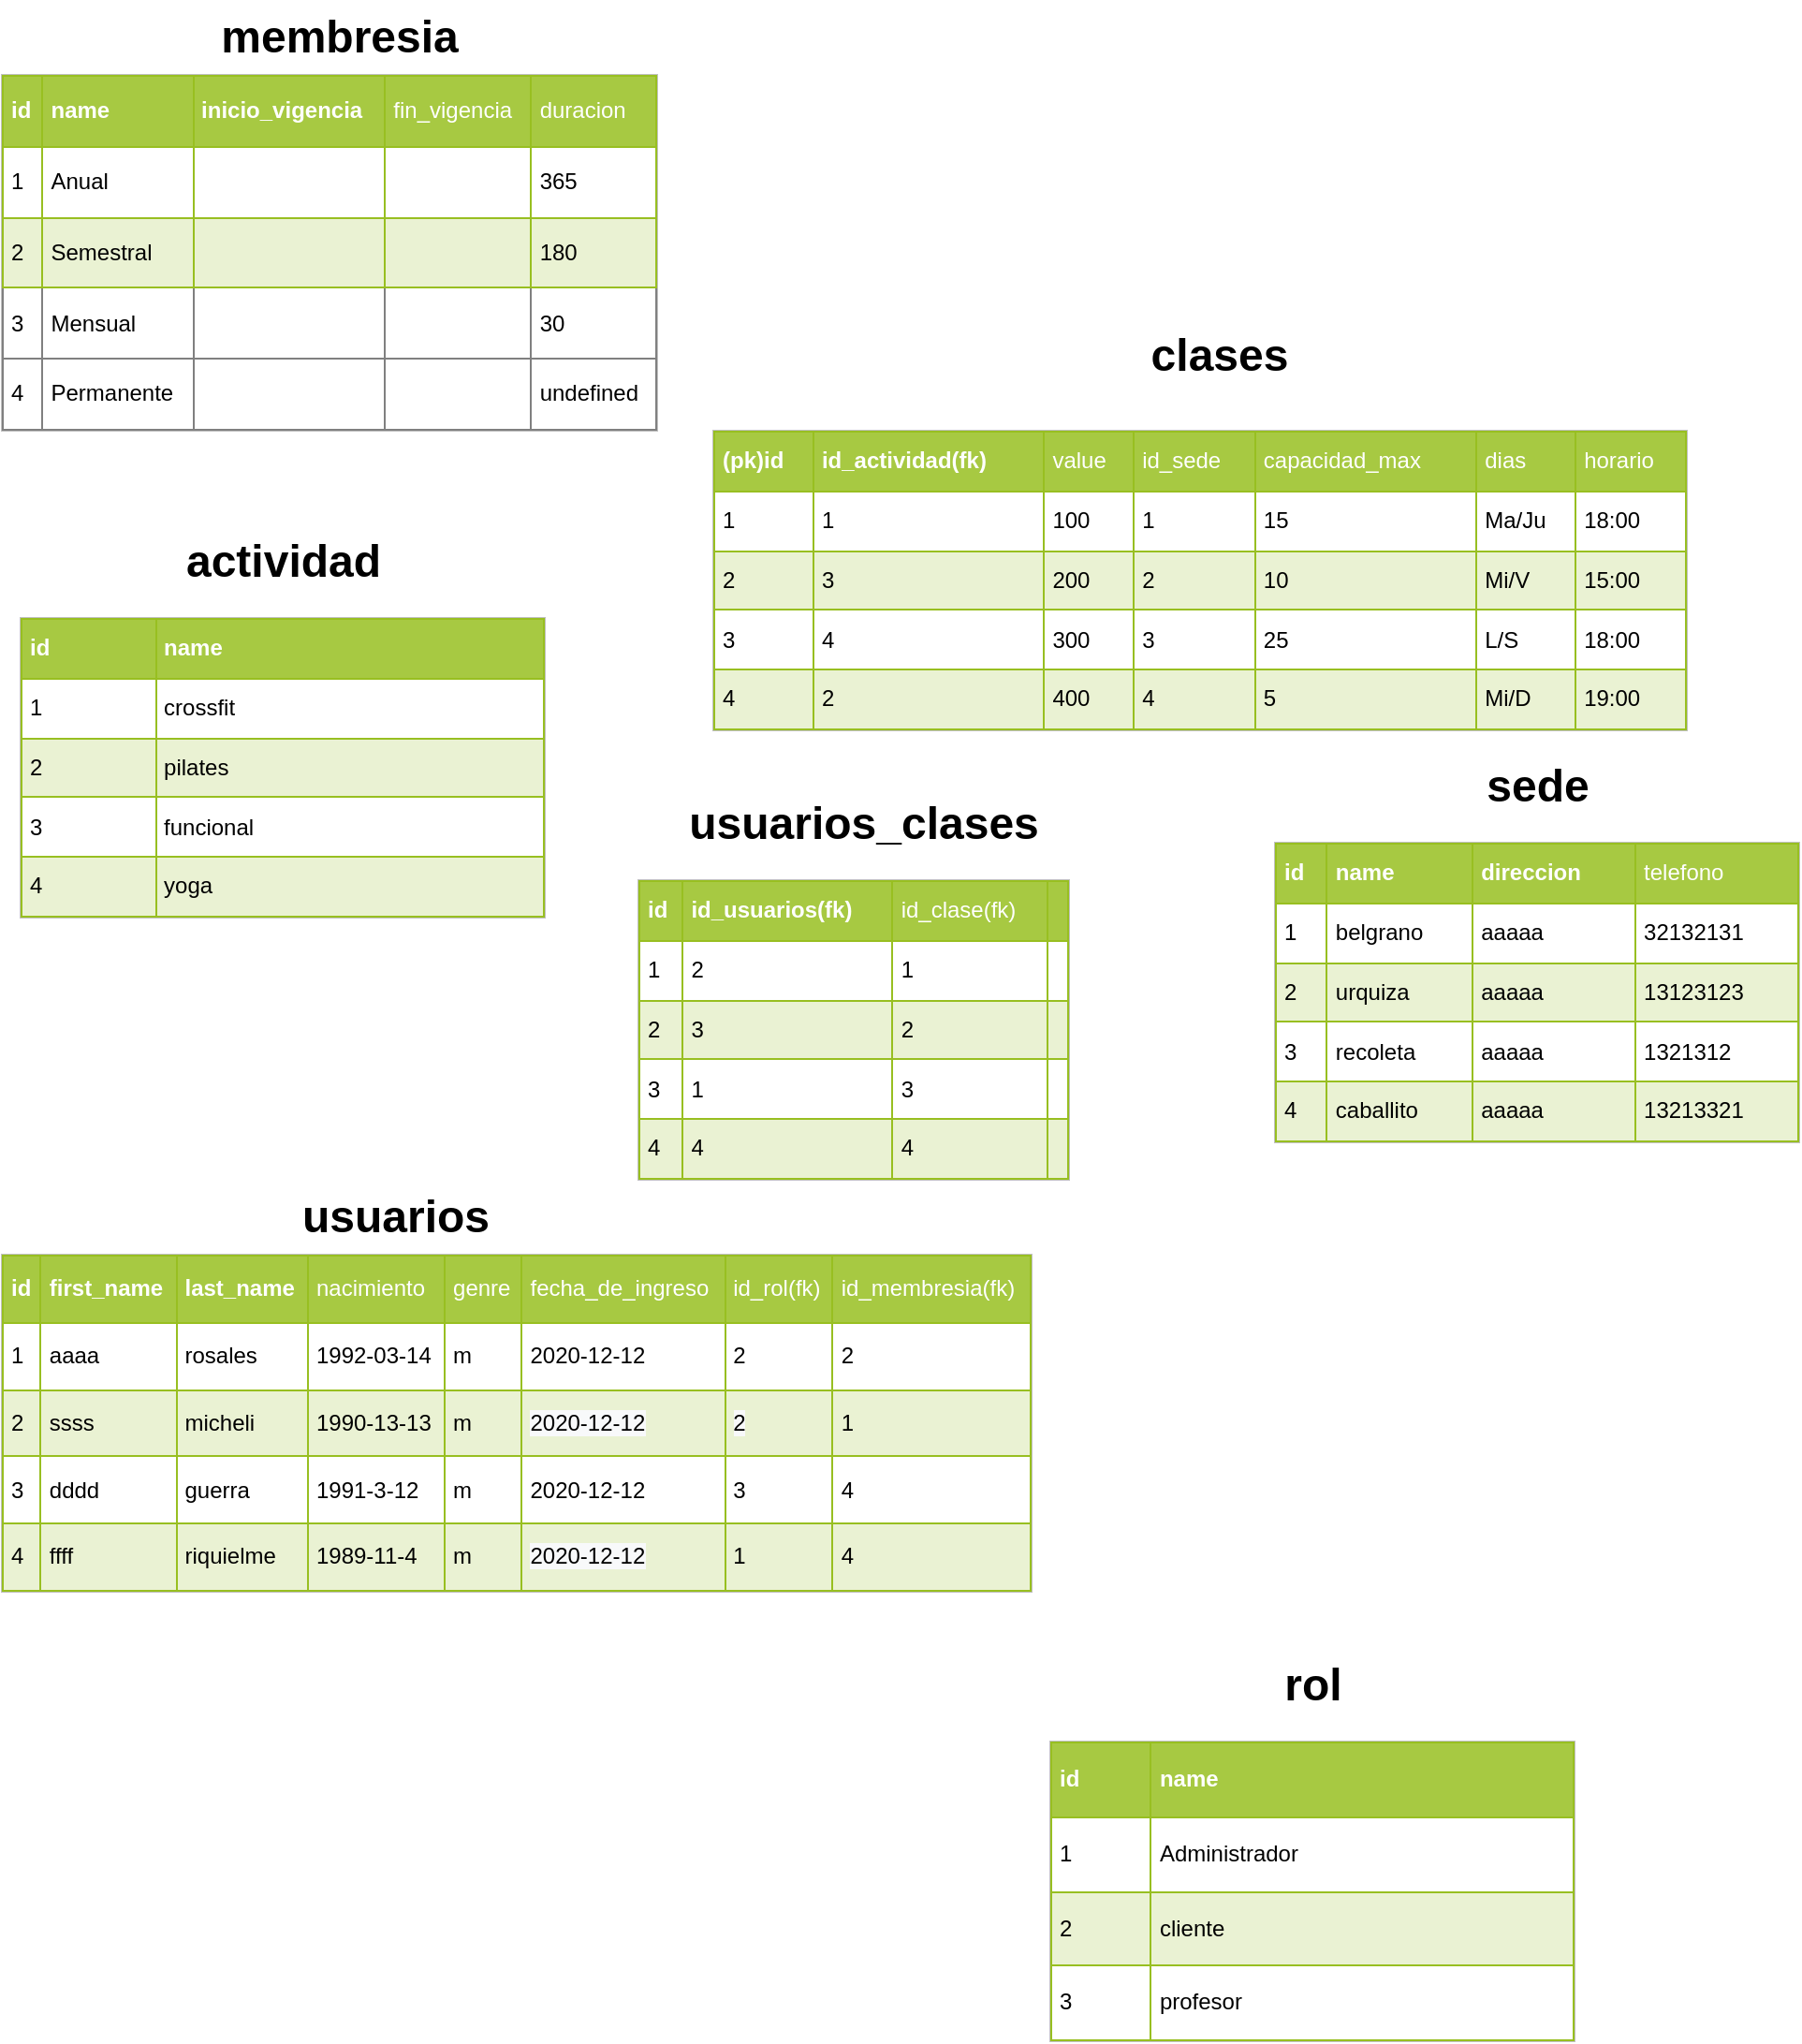 <mxfile version="13.1.3" type="device"><diagram id="0NtiSybKZ7wH2OWDt5PK" name="Page-1"><mxGraphModel dx="1108" dy="482" grid="1" gridSize="10" guides="1" tooltips="1" connect="1" arrows="1" fold="1" page="1" pageScale="1" pageWidth="827" pageHeight="1169" math="0" shadow="0"><root><mxCell id="0"/><mxCell id="1" parent="0"/><mxCell id="klfMsKA60MxxlM0_cK2C-3" value="&lt;table border=&quot;1&quot; width=&quot;100%&quot; cellpadding=&quot;4&quot; style=&quot;width: 100% ; height: 100% ; border-collapse: collapse&quot;&gt;&lt;tbody&gt;&lt;tr style=&quot;background-color: #a7c942 ; color: #ffffff ; border: 1px solid #98bf21&quot;&gt;&lt;th align=&quot;left&quot;&gt;id&lt;/th&gt;&lt;th align=&quot;left&quot;&gt;name&lt;/th&gt;&lt;th align=&quot;left&quot;&gt;inicio_vigencia&lt;/th&gt;&lt;td&gt;fin_vigencia&lt;/td&gt;&lt;td&gt;duracion&lt;/td&gt;&lt;/tr&gt;&lt;tr style=&quot;border: 1px solid #98bf21&quot;&gt;&lt;td&gt;1&lt;/td&gt;&lt;td&gt;Anual&lt;/td&gt;&lt;td&gt;&lt;br&gt;&lt;/td&gt;&lt;td&gt;&lt;br&gt;&lt;/td&gt;&lt;td&gt;365&lt;/td&gt;&lt;/tr&gt;&lt;tr style=&quot;background-color: #eaf2d3 ; border: 1px solid #98bf21&quot;&gt;&lt;td&gt;2&lt;/td&gt;&lt;td&gt;Semestral&lt;/td&gt;&lt;td&gt;&lt;br&gt;&lt;/td&gt;&lt;td&gt;&lt;br&gt;&lt;/td&gt;&lt;td&gt;180&lt;/td&gt;&lt;/tr&gt;&lt;tr&gt;&lt;td&gt;3&lt;/td&gt;&lt;td&gt;Mensual&lt;br&gt;&lt;/td&gt;&lt;td&gt;&lt;br&gt;&lt;/td&gt;&lt;td&gt;&lt;br&gt;&lt;/td&gt;&lt;td&gt;30&lt;/td&gt;&lt;/tr&gt;&lt;tr&gt;&lt;td&gt;4&lt;/td&gt;&lt;td&gt;Permanente&lt;/td&gt;&lt;td&gt;&lt;br&gt;&lt;/td&gt;&lt;td&gt;&lt;br&gt;&lt;/td&gt;&lt;td&gt;undefined&lt;/td&gt;&lt;/tr&gt;&lt;/tbody&gt;&lt;/table&gt;" style="text;html=1;strokeColor=#c0c0c0;fillColor=#ffffff;overflow=fill;rounded=0;" vertex="1" parent="1"><mxGeometry x="20" y="50" width="350" height="190" as="geometry"/></mxCell><mxCell id="klfMsKA60MxxlM0_cK2C-4" value="membresia" style="text;strokeColor=none;fillColor=none;html=1;fontSize=24;fontStyle=1;verticalAlign=middle;align=center;" vertex="1" parent="1"><mxGeometry x="150" y="10" width="100" height="40" as="geometry"/></mxCell><mxCell id="klfMsKA60MxxlM0_cK2C-6" value="&lt;table border=&quot;1&quot; width=&quot;100%&quot; cellpadding=&quot;4&quot; style=&quot;width: 100% ; height: 100% ; border-collapse: collapse&quot;&gt;&lt;tbody&gt;&lt;tr style=&quot;background-color: #a7c942 ; color: #ffffff ; border: 1px solid #98bf21&quot;&gt;&lt;th align=&quot;left&quot;&gt;id&lt;/th&gt;&lt;th align=&quot;left&quot;&gt;name&lt;/th&gt;&lt;/tr&gt;&lt;tr style=&quot;border: 1px solid #98bf21&quot;&gt;&lt;td&gt;1&lt;/td&gt;&lt;td&gt;crossfit&lt;/td&gt;&lt;/tr&gt;&lt;tr style=&quot;background-color: #eaf2d3 ; border: 1px solid #98bf21&quot;&gt;&lt;td&gt;2&lt;/td&gt;&lt;td&gt;pilates&lt;/td&gt;&lt;/tr&gt;&lt;tr style=&quot;border: 1px solid #98bf21&quot;&gt;&lt;td&gt;3&lt;/td&gt;&lt;td&gt;funcional&lt;/td&gt;&lt;/tr&gt;&lt;tr style=&quot;background-color: #eaf2d3 ; border: 1px solid #98bf21&quot;&gt;&lt;td&gt;4&lt;/td&gt;&lt;td&gt;yoga&lt;/td&gt;&lt;/tr&gt;&lt;/tbody&gt;&lt;/table&gt;" style="text;html=1;strokeColor=#c0c0c0;fillColor=#ffffff;overflow=fill;rounded=0;" vertex="1" parent="1"><mxGeometry x="30" y="340" width="280" height="160" as="geometry"/></mxCell><mxCell id="klfMsKA60MxxlM0_cK2C-7" value="actividad" style="text;strokeColor=none;fillColor=none;html=1;fontSize=24;fontStyle=1;verticalAlign=middle;align=center;" vertex="1" parent="1"><mxGeometry x="120" y="290" width="100" height="40" as="geometry"/></mxCell><mxCell id="klfMsKA60MxxlM0_cK2C-8" value="&lt;table border=&quot;1&quot; width=&quot;100%&quot; cellpadding=&quot;4&quot; style=&quot;width: 100% ; height: 100% ; border-collapse: collapse&quot;&gt;&lt;tbody&gt;&lt;tr style=&quot;background-color: #a7c942 ; color: #ffffff ; border: 1px solid #98bf21&quot;&gt;&lt;th align=&quot;left&quot;&gt;(pk)id&lt;/th&gt;&lt;th align=&quot;left&quot;&gt;id_actividad(fk)&lt;/th&gt;&lt;td&gt;value&lt;/td&gt;&lt;td&gt;id_sede&lt;/td&gt;&lt;td&gt;capacidad_max&lt;/td&gt;&lt;td&gt;dias&lt;/td&gt;&lt;td&gt;horario&lt;/td&gt;&lt;/tr&gt;&lt;tr style=&quot;border: 1px solid #98bf21&quot;&gt;&lt;td&gt;1&lt;/td&gt;&lt;td&gt;1&lt;/td&gt;&lt;td&gt;100&lt;/td&gt;&lt;td&gt;1&lt;/td&gt;&lt;td&gt;15&lt;/td&gt;&lt;td&gt;Ma/Ju&lt;/td&gt;&lt;td&gt;18:00&lt;/td&gt;&lt;/tr&gt;&lt;tr style=&quot;background-color: #eaf2d3 ; border: 1px solid #98bf21&quot;&gt;&lt;td&gt;2&lt;/td&gt;&lt;td&gt;3&lt;/td&gt;&lt;td&gt;200&lt;/td&gt;&lt;td&gt;2&lt;/td&gt;&lt;td&gt;10&lt;/td&gt;&lt;td&gt;Mi/V&lt;/td&gt;&lt;td&gt;15:00&lt;/td&gt;&lt;/tr&gt;&lt;tr style=&quot;border: 1px solid #98bf21&quot;&gt;&lt;td&gt;3&lt;/td&gt;&lt;td&gt;4&lt;/td&gt;&lt;td&gt;300&lt;/td&gt;&lt;td&gt;3&lt;/td&gt;&lt;td&gt;25&lt;/td&gt;&lt;td&gt;L/S&lt;/td&gt;&lt;td&gt;18:00&lt;/td&gt;&lt;/tr&gt;&lt;tr style=&quot;background-color: #eaf2d3 ; border: 1px solid #98bf21&quot;&gt;&lt;td&gt;4&lt;/td&gt;&lt;td&gt;2&lt;/td&gt;&lt;td&gt;400&lt;/td&gt;&lt;td&gt;4&lt;/td&gt;&lt;td&gt;5&lt;/td&gt;&lt;td&gt;Mi/D&lt;/td&gt;&lt;td&gt;19:00&lt;/td&gt;&lt;/tr&gt;&lt;/tbody&gt;&lt;/table&gt;" style="text;html=1;strokeColor=#c0c0c0;fillColor=#ffffff;overflow=fill;rounded=0;" vertex="1" parent="1"><mxGeometry x="400" y="240" width="520" height="160" as="geometry"/></mxCell><mxCell id="klfMsKA60MxxlM0_cK2C-9" value="clases" style="text;strokeColor=none;fillColor=none;html=1;fontSize=24;fontStyle=1;verticalAlign=middle;align=center;" vertex="1" parent="1"><mxGeometry x="550" y="180" width="240" height="40" as="geometry"/></mxCell><mxCell id="klfMsKA60MxxlM0_cK2C-15" value="&lt;table border=&quot;1&quot; width=&quot;100%&quot; cellpadding=&quot;4&quot; style=&quot;width: 100% ; height: 100% ; border-collapse: collapse&quot;&gt;&lt;tbody&gt;&lt;tr style=&quot;background-color: #a7c942 ; color: #ffffff ; border: 1px solid #98bf21&quot;&gt;&lt;th align=&quot;left&quot;&gt;id&lt;/th&gt;&lt;th align=&quot;left&quot;&gt;name&lt;/th&gt;&lt;th align=&quot;left&quot;&gt;direccion&lt;/th&gt;&lt;td&gt;telefono&lt;/td&gt;&lt;/tr&gt;&lt;tr style=&quot;border: 1px solid #98bf21&quot;&gt;&lt;td&gt;1&lt;/td&gt;&lt;td&gt;belgrano&lt;/td&gt;&lt;td&gt;aaaaa&lt;/td&gt;&lt;td&gt;32132131&lt;/td&gt;&lt;/tr&gt;&lt;tr style=&quot;background-color: #eaf2d3 ; border: 1px solid #98bf21&quot;&gt;&lt;td&gt;2&lt;/td&gt;&lt;td&gt;urquiza&lt;/td&gt;&lt;td&gt;aaaaa&lt;/td&gt;&lt;td&gt;13123123&lt;/td&gt;&lt;/tr&gt;&lt;tr style=&quot;border: 1px solid #98bf21&quot;&gt;&lt;td&gt;3&lt;/td&gt;&lt;td&gt;recoleta&lt;/td&gt;&lt;td&gt;aaaaa&lt;/td&gt;&lt;td&gt;1321312&lt;/td&gt;&lt;/tr&gt;&lt;tr style=&quot;background-color: #eaf2d3 ; border: 1px solid #98bf21&quot;&gt;&lt;td&gt;4&lt;/td&gt;&lt;td&gt;caballito&lt;/td&gt;&lt;td&gt;aaaaa&lt;/td&gt;&lt;td&gt;13213321&lt;/td&gt;&lt;/tr&gt;&lt;/tbody&gt;&lt;/table&gt;" style="text;html=1;strokeColor=#c0c0c0;fillColor=#ffffff;overflow=fill;rounded=0;" vertex="1" parent="1"><mxGeometry x="700" y="460" width="280" height="160" as="geometry"/></mxCell><mxCell id="klfMsKA60MxxlM0_cK2C-16" value="sede" style="text;strokeColor=none;fillColor=none;html=1;fontSize=24;fontStyle=1;verticalAlign=middle;align=center;" vertex="1" parent="1"><mxGeometry x="790" y="410" width="100" height="40" as="geometry"/></mxCell><mxCell id="klfMsKA60MxxlM0_cK2C-19" value="&lt;table border=&quot;1&quot; width=&quot;100%&quot; cellpadding=&quot;4&quot; style=&quot;width: 100% ; height: 100% ; border-collapse: collapse&quot;&gt;&lt;tbody&gt;&lt;tr style=&quot;background-color: #a7c942 ; color: #ffffff ; border: 1px solid #98bf21&quot;&gt;&lt;th align=&quot;left&quot;&gt;id&lt;/th&gt;&lt;th align=&quot;left&quot;&gt;first_name&lt;/th&gt;&lt;th align=&quot;left&quot;&gt;last_name&lt;/th&gt;&lt;td&gt;nacimiento&lt;/td&gt;&lt;td&gt;genre&lt;/td&gt;&lt;td&gt;fecha_de_ingreso&lt;/td&gt;&lt;td&gt;id_rol(fk)&lt;/td&gt;&lt;td&gt;id_membresia(fk)&lt;/td&gt;&lt;/tr&gt;&lt;tr style=&quot;border: 1px solid #98bf21&quot;&gt;&lt;td&gt;1&lt;/td&gt;&lt;td&gt;aaaa&lt;/td&gt;&lt;td&gt;rosales&lt;/td&gt;&lt;td&gt;1992-03-14&lt;/td&gt;&lt;td&gt;m&lt;/td&gt;&lt;td&gt;2020-12-12&lt;/td&gt;&lt;td&gt;2&lt;/td&gt;&lt;td&gt;2&lt;/td&gt;&lt;/tr&gt;&lt;tr style=&quot;background-color: #eaf2d3 ; border: 1px solid #98bf21&quot;&gt;&lt;td&gt;2&lt;/td&gt;&lt;td&gt;ssss&lt;/td&gt;&lt;td&gt;micheli&lt;/td&gt;&lt;td&gt;1990-13-13&lt;/td&gt;&lt;td&gt;m&lt;/td&gt;&lt;td&gt;&lt;span style=&quot;background-color: rgb(248 , 249 , 250)&quot;&gt;2020-12-12&lt;/span&gt;&lt;br&gt;&lt;/td&gt;&lt;td&gt;&lt;span style=&quot;background-color: rgb(248 , 249 , 250)&quot;&gt;2&lt;/span&gt;&lt;br&gt;&lt;/td&gt;&lt;td&gt;1&lt;/td&gt;&lt;/tr&gt;&lt;tr style=&quot;border: 1px solid #98bf21&quot;&gt;&lt;td&gt;3&lt;/td&gt;&lt;td&gt;dddd&lt;/td&gt;&lt;td&gt;guerra&lt;/td&gt;&lt;td&gt;1991-3-12&lt;/td&gt;&lt;td&gt;m&lt;/td&gt;&lt;td&gt;2020-12-12&lt;br&gt;&lt;/td&gt;&lt;td&gt;3&lt;/td&gt;&lt;td&gt;4&lt;/td&gt;&lt;/tr&gt;&lt;tr style=&quot;background-color: #eaf2d3 ; border: 1px solid #98bf21&quot;&gt;&lt;td&gt;4&lt;/td&gt;&lt;td&gt;ffff&lt;/td&gt;&lt;td&gt;riquielme&lt;/td&gt;&lt;td&gt;1989-11-4&lt;/td&gt;&lt;td&gt;m&lt;/td&gt;&lt;td&gt;&lt;span style=&quot;background-color: rgb(248 , 249 , 250)&quot;&gt;2020-12-12&lt;/span&gt;&lt;br&gt;&lt;/td&gt;&lt;td&gt;1&lt;/td&gt;&lt;td&gt;4&lt;/td&gt;&lt;/tr&gt;&lt;/tbody&gt;&lt;/table&gt;" style="text;html=1;strokeColor=#c0c0c0;fillColor=#ffffff;overflow=fill;rounded=0;" vertex="1" parent="1"><mxGeometry x="20" y="680" width="550" height="180" as="geometry"/></mxCell><mxCell id="klfMsKA60MxxlM0_cK2C-20" value="usuarios" style="text;strokeColor=none;fillColor=none;html=1;fontSize=24;fontStyle=1;verticalAlign=middle;align=center;" vertex="1" parent="1"><mxGeometry x="180" y="640" width="100" height="40" as="geometry"/></mxCell><mxCell id="klfMsKA60MxxlM0_cK2C-21" value="&lt;table border=&quot;1&quot; width=&quot;100%&quot; cellpadding=&quot;4&quot; style=&quot;width: 100% ; height: 100% ; border-collapse: collapse&quot;&gt;&lt;tbody&gt;&lt;tr style=&quot;background-color: #a7c942 ; color: #ffffff ; border: 1px solid #98bf21&quot;&gt;&lt;th align=&quot;left&quot;&gt;id&lt;/th&gt;&lt;th align=&quot;left&quot;&gt;id_usuarios(fk)&lt;/th&gt;&lt;td&gt;id_clase(fk)&lt;/td&gt;&lt;td&gt;&lt;br&gt;&lt;/td&gt;&lt;/tr&gt;&lt;tr style=&quot;border: 1px solid #98bf21&quot;&gt;&lt;td&gt;1&lt;/td&gt;&lt;td&gt;2&lt;/td&gt;&lt;td&gt;1&lt;/td&gt;&lt;td&gt;&lt;br&gt;&lt;/td&gt;&lt;/tr&gt;&lt;tr style=&quot;background-color: #eaf2d3 ; border: 1px solid #98bf21&quot;&gt;&lt;td&gt;2&lt;/td&gt;&lt;td&gt;3&lt;/td&gt;&lt;td&gt;2&lt;/td&gt;&lt;td&gt;&lt;br&gt;&lt;/td&gt;&lt;/tr&gt;&lt;tr style=&quot;border: 1px solid #98bf21&quot;&gt;&lt;td&gt;3&lt;/td&gt;&lt;td&gt;1&lt;/td&gt;&lt;td&gt;3&lt;/td&gt;&lt;td&gt;&lt;br&gt;&lt;/td&gt;&lt;/tr&gt;&lt;tr style=&quot;background-color: #eaf2d3 ; border: 1px solid #98bf21&quot;&gt;&lt;td&gt;4&lt;/td&gt;&lt;td&gt;4&lt;/td&gt;&lt;td&gt;4&lt;/td&gt;&lt;td&gt;&lt;br&gt;&lt;/td&gt;&lt;/tr&gt;&lt;/tbody&gt;&lt;/table&gt;" style="text;html=1;strokeColor=#c0c0c0;fillColor=#ffffff;overflow=fill;rounded=0;" vertex="1" parent="1"><mxGeometry x="360" y="480" width="230" height="160" as="geometry"/></mxCell><mxCell id="klfMsKA60MxxlM0_cK2C-22" value="usuarios_clases" style="text;strokeColor=none;fillColor=none;html=1;fontSize=24;fontStyle=1;verticalAlign=middle;align=center;" vertex="1" parent="1"><mxGeometry x="430" y="430" width="100" height="40" as="geometry"/></mxCell><mxCell id="klfMsKA60MxxlM0_cK2C-23" value="&lt;table border=&quot;1&quot; width=&quot;100%&quot; cellpadding=&quot;4&quot; style=&quot;width: 100% ; height: 100% ; border-collapse: collapse&quot;&gt;&lt;tbody&gt;&lt;tr style=&quot;background-color: #a7c942 ; color: #ffffff ; border: 1px solid #98bf21&quot;&gt;&lt;th align=&quot;left&quot;&gt;id&lt;/th&gt;&lt;th align=&quot;left&quot;&gt;name&lt;/th&gt;&lt;/tr&gt;&lt;tr style=&quot;border: 1px solid #98bf21&quot;&gt;&lt;td&gt;1&lt;/td&gt;&lt;td&gt;Administrador&lt;/td&gt;&lt;/tr&gt;&lt;tr style=&quot;background-color: #eaf2d3 ; border: 1px solid #98bf21&quot;&gt;&lt;td&gt;2&lt;/td&gt;&lt;td&gt;cliente&lt;/td&gt;&lt;/tr&gt;&lt;tr style=&quot;border: 1px solid #98bf21&quot;&gt;&lt;td&gt;3&lt;/td&gt;&lt;td&gt;profesor&lt;/td&gt;&lt;/tr&gt;&lt;/tbody&gt;&lt;/table&gt;" style="text;html=1;strokeColor=#c0c0c0;fillColor=#ffffff;overflow=fill;rounded=0;" vertex="1" parent="1"><mxGeometry x="580" y="940" width="280" height="160" as="geometry"/></mxCell><mxCell id="klfMsKA60MxxlM0_cK2C-24" value="rol" style="text;strokeColor=none;fillColor=none;html=1;fontSize=24;fontStyle=1;verticalAlign=middle;align=center;" vertex="1" parent="1"><mxGeometry x="670" y="890" width="100" height="40" as="geometry"/></mxCell></root></mxGraphModel></diagram></mxfile>